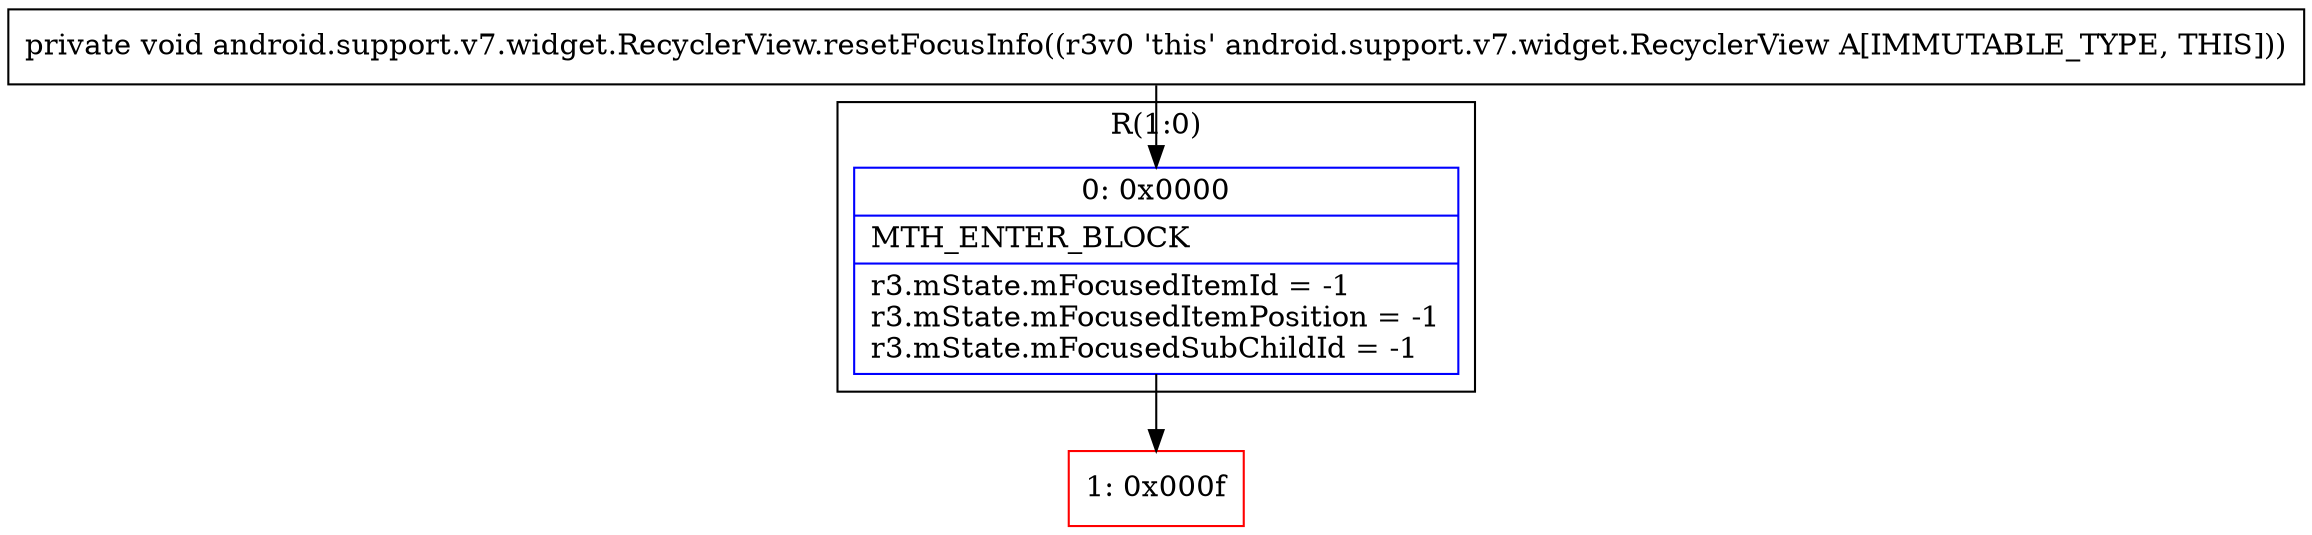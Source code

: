 digraph "CFG forandroid.support.v7.widget.RecyclerView.resetFocusInfo()V" {
subgraph cluster_Region_263179803 {
label = "R(1:0)";
node [shape=record,color=blue];
Node_0 [shape=record,label="{0\:\ 0x0000|MTH_ENTER_BLOCK\l|r3.mState.mFocusedItemId = \-1\lr3.mState.mFocusedItemPosition = \-1\lr3.mState.mFocusedSubChildId = \-1\l}"];
}
Node_1 [shape=record,color=red,label="{1\:\ 0x000f}"];
MethodNode[shape=record,label="{private void android.support.v7.widget.RecyclerView.resetFocusInfo((r3v0 'this' android.support.v7.widget.RecyclerView A[IMMUTABLE_TYPE, THIS])) }"];
MethodNode -> Node_0;
Node_0 -> Node_1;
}

